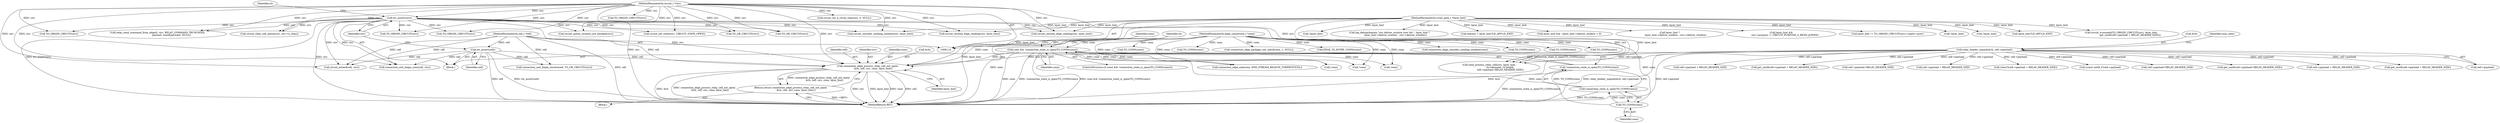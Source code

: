 digraph "0_tor_56a7c5bc15e0447203a491c1ee37de9939ad1dcd@API" {
"1000249" [label="(Call,connection_edge_process_relay_cell_not_open(\n               &rh, cell, circ, conn, layer_hint))"];
"1000141" [label="(Call,relay_header_unpack(&rh, cell->payload))"];
"1000137" [label="(Call,tor_assert(cell))"];
"1000115" [label="(MethodParameterIn,cell_t *cell)"];
"1000139" [label="(Call,tor_assert(circ))"];
"1000116" [label="(MethodParameterIn,circuit_t *circ)"];
"1000205" [label="(Call,conn && !connection_state_is_open(TO_CONN(conn)))"];
"1000209" [label="(Call,TO_CONN(conn))"];
"1000117" [label="(MethodParameterIn,edge_connection_t *conn)"];
"1000207" [label="(Call,!connection_state_is_open(TO_CONN(conn)))"];
"1000208" [label="(Call,connection_state_is_open(TO_CONN(conn)))"];
"1000118" [label="(MethodParameterIn,crypt_path_t *layer_hint)"];
"1000248" [label="(Return,return connection_edge_process_relay_cell_not_open(\n               &rh, cell, circ, conn, layer_hint);)"];
"1000208" [label="(Call,connection_state_is_open(TO_CONN(conn)))"];
"1000116" [label="(MethodParameterIn,circuit_t *circ)"];
"1000820" [label="(Call,TO_ORIGIN_CIRCUIT(circ))"];
"1000210" [label="(Identifier,conn)"];
"1000363" [label="(Call,!layer_hint)"];
"1000388" [label="(Call,log_debug(domain,\"circ deliver_window now %d.\", layer_hint ?\n                layer_hint->deliver_window : circ->deliver_window))"];
"1001064" [label="(MethodReturn,RET)"];
"1000824" [label="(Call,cell->payload + RELAY_HEADER_SIZE)"];
"1000249" [label="(Call,connection_edge_process_relay_cell_not_open(\n               &rh, cell, circ, conn, layer_hint))"];
"1000126" [label="(Call,domain = layer_hint?LD_APP:LD_EXIT)"];
"1000354" [label="(Call,layer_hint && --layer_hint->deliver_window < 0)"];
"1000391" [label="(Call,layer_hint ?\n                layer_hint->deliver_window : circ->deliver_window)"];
"1000379" [label="(Call,connection_edge_end(conn, END_STREAM_REASON_TORPROTOCOL))"];
"1000118" [label="(MethodParameterIn,crypt_path_t *layer_hint)"];
"1000763" [label="(Call,get_uint8(cell->payload + RELAY_HEADER_SIZE))"];
"1001039" [label="(Call,rend_process_relay_cell(circ, layer_hint,\n                              rh.command, rh.length,\n                              cell->payload+RELAY_HEADER_SIZE))"];
"1000925" [label="(Call,!conn)"];
"1000141" [label="(Call,relay_header_unpack(&rh, cell->payload))"];
"1000138" [label="(Identifier,cell)"];
"1000267" [label="(Call,layer_hint &&\n          circ->purpose != CIRCUIT_PURPOSE_S_REND_JOINED)"];
"1000798" [label="(Call,relay_send_command_from_edge(0, circ, RELAY_COMMAND_TRUNCATED,\n                                     payload, sizeof(payload), NULL))"];
"1000688" [label="(Call,TO_ORIGIN_CIRCUIT(circ))"];
"1000142" [label="(Call,&rh)"];
"1000465" [label="(Call,cell->payload+RELAY_HEADER_SIZE)"];
"1000206" [label="(Identifier,conn)"];
"1000207" [label="(Call,!connection_state_is_open(TO_CONN(conn)))"];
"1000383" [label="(Call,TO_CONN(conn))"];
"1000437" [label="(Call,cell->payload + RELAY_HEADER_SIZE)"];
"1000948" [label="(Call,circuit_queue_streams_are_blocked(circ))"];
"1000288" [label="(Call,layer_hint != TO_ORIGIN_CIRCUIT(circ)->cpath->prev)"];
"1000255" [label="(Identifier,layer_hint)"];
"1000435" [label="(Call,(char*)(cell->payload + RELAY_HEADER_SIZE))"];
"1000403" [label="(Call,!conn)"];
"1001010" [label="(Call,TO_OR_CIRCUIT(circ))"];
"1000204" [label="(ControlStructure,if (conn && !connection_state_is_open(TO_CONN(conn))))"];
"1000258" [label="(Identifier,rh)"];
"1000119" [label="(Block,)"];
"1000252" [label="(Identifier,cell)"];
"1000205" [label="(Call,conn && !connection_state_is_open(TO_CONN(conn)))"];
"1000666" [label="(Call,(const uint8_t*)cell->payload)"];
"1001048" [label="(Call,cell->payload+RELAY_HEADER_SIZE)"];
"1000140" [label="(Identifier,circ)"];
"1000346" [label="(Call,connection_exit_begin_conn(cell, circ))"];
"1000637" [label="(Call,circuit_extend(cell, circ))"];
"1000706" [label="(Call,TO_ORIGIN_CIRCUIT(circ))"];
"1000954" [label="(Call,TO_CONN(conn))"];
"1000248" [label="(Return,return connection_edge_process_relay_cell_not_open(\n               &rh, cell, circ, conn, layer_hint);)"];
"1000643" [label="(Call,!layer_hint)"];
"1000958" [label="(Call,connection_edge_package_raw_inbuf(conn, 1, NULL))"];
"1000494" [label="(Call,EDGE_TO_ENTRY_CONN(conn))"];
"1000253" [label="(Identifier,circ)"];
"1000117" [label="(MethodParameterIn,edge_connection_t *conn)"];
"1000464" [label="(Call,get_uint8(cell->payload+RELAY_HEADER_SIZE))"];
"1000764" [label="(Call,cell->payload + RELAY_HEADER_SIZE)"];
"1000209" [label="(Call,TO_CONN(conn))"];
"1000472" [label="(Call,!conn)"];
"1000769" [label="(Call,circuit_clear_cell_queue(circ, circ->n_chan))"];
"1000451" [label="(Call,connection_edge_consider_sending_sendme(conn))"];
"1000148" [label="(Identifier,num_seen)"];
"1000292" [label="(Call,TO_ORIGIN_CIRCUIT(circ))"];
"1000254" [label="(Identifier,conn)"];
"1001008" [label="(Call,connection_exit_begin_resolve(cell, TO_OR_CIRCUIT(circ)))"];
"1000399" [label="(Call,circuit_consider_sending_sendme(circ, layer_hint))"];
"1000536" [label="(Call,TO_CONN(conn))"];
"1000247" [label="(Block,)"];
"1000884" [label="(Call,circuit_resume_edge_reading(circ, layer_hint))"];
"1000823" [label="(Call,get_uint8(cell->payload + RELAY_HEADER_SIZE))"];
"1000919" [label="(Call,circuit_resume_edge_reading(circ, layer_hint))"];
"1000782" [label="(Call,circuit_set_n_circid_chan(circ, 0, NULL))"];
"1000115" [label="(MethodParameterIn,cell_t *cell)"];
"1000445" [label="(Call,TO_CONN(conn))"];
"1000752" [label="(Call,circuit_set_state(circ, CIRCUIT_STATE_OPEN))"];
"1000144" [label="(Call,cell->payload)"];
"1000139" [label="(Call,tor_assert(circ))"];
"1000338" [label="(Call,TO_OR_CIRCUIT(circ))"];
"1000965" [label="(Call,TO_CONN(conn))"];
"1000137" [label="(Call,tor_assert(cell))"];
"1000217" [label="(Identifier,conn)"];
"1000810" [label="(Call,!layer_hint)"];
"1000128" [label="(Call,layer_hint?LD_APP:LD_EXIT)"];
"1000819" [label="(Call,circuit_truncated(TO_ORIGIN_CIRCUIT(circ), layer_hint,\n                        get_uint8(cell->payload + RELAY_HEADER_SIZE)))"];
"1000250" [label="(Call,&rh)"];
"1000143" [label="(Identifier,rh)"];
"1000249" -> "1000248"  [label="AST: "];
"1000249" -> "1000255"  [label="CFG: "];
"1000250" -> "1000249"  [label="AST: "];
"1000252" -> "1000249"  [label="AST: "];
"1000253" -> "1000249"  [label="AST: "];
"1000254" -> "1000249"  [label="AST: "];
"1000255" -> "1000249"  [label="AST: "];
"1000248" -> "1000249"  [label="CFG: "];
"1000249" -> "1001064"  [label="DDG: circ"];
"1000249" -> "1001064"  [label="DDG: layer_hint"];
"1000249" -> "1001064"  [label="DDG: conn"];
"1000249" -> "1001064"  [label="DDG: cell"];
"1000249" -> "1001064"  [label="DDG: &rh"];
"1000249" -> "1001064"  [label="DDG: connection_edge_process_relay_cell_not_open(\n               &rh, cell, circ, conn, layer_hint)"];
"1000249" -> "1000248"  [label="DDG: connection_edge_process_relay_cell_not_open(\n               &rh, cell, circ, conn, layer_hint)"];
"1000141" -> "1000249"  [label="DDG: &rh"];
"1000137" -> "1000249"  [label="DDG: cell"];
"1000115" -> "1000249"  [label="DDG: cell"];
"1000139" -> "1000249"  [label="DDG: circ"];
"1000116" -> "1000249"  [label="DDG: circ"];
"1000205" -> "1000249"  [label="DDG: conn"];
"1000117" -> "1000249"  [label="DDG: conn"];
"1000118" -> "1000249"  [label="DDG: layer_hint"];
"1000141" -> "1000119"  [label="AST: "];
"1000141" -> "1000144"  [label="CFG: "];
"1000142" -> "1000141"  [label="AST: "];
"1000144" -> "1000141"  [label="AST: "];
"1000148" -> "1000141"  [label="CFG: "];
"1000141" -> "1001064"  [label="DDG: &rh"];
"1000141" -> "1001064"  [label="DDG: relay_header_unpack(&rh, cell->payload)"];
"1000141" -> "1001064"  [label="DDG: cell->payload"];
"1000141" -> "1000435"  [label="DDG: cell->payload"];
"1000141" -> "1000437"  [label="DDG: cell->payload"];
"1000141" -> "1000464"  [label="DDG: cell->payload"];
"1000141" -> "1000465"  [label="DDG: cell->payload"];
"1000141" -> "1000666"  [label="DDG: cell->payload"];
"1000141" -> "1000763"  [label="DDG: cell->payload"];
"1000141" -> "1000764"  [label="DDG: cell->payload"];
"1000141" -> "1000823"  [label="DDG: cell->payload"];
"1000141" -> "1000824"  [label="DDG: cell->payload"];
"1000141" -> "1001039"  [label="DDG: cell->payload"];
"1000141" -> "1001048"  [label="DDG: cell->payload"];
"1000137" -> "1000119"  [label="AST: "];
"1000137" -> "1000138"  [label="CFG: "];
"1000138" -> "1000137"  [label="AST: "];
"1000140" -> "1000137"  [label="CFG: "];
"1000137" -> "1001064"  [label="DDG: cell"];
"1000137" -> "1001064"  [label="DDG: tor_assert(cell)"];
"1000115" -> "1000137"  [label="DDG: cell"];
"1000137" -> "1000346"  [label="DDG: cell"];
"1000137" -> "1000637"  [label="DDG: cell"];
"1000137" -> "1001008"  [label="DDG: cell"];
"1000115" -> "1000114"  [label="AST: "];
"1000115" -> "1001064"  [label="DDG: cell"];
"1000115" -> "1000346"  [label="DDG: cell"];
"1000115" -> "1000637"  [label="DDG: cell"];
"1000115" -> "1001008"  [label="DDG: cell"];
"1000139" -> "1000119"  [label="AST: "];
"1000139" -> "1000140"  [label="CFG: "];
"1000140" -> "1000139"  [label="AST: "];
"1000143" -> "1000139"  [label="CFG: "];
"1000139" -> "1001064"  [label="DDG: tor_assert(circ)"];
"1000139" -> "1001064"  [label="DDG: circ"];
"1000116" -> "1000139"  [label="DDG: circ"];
"1000139" -> "1000292"  [label="DDG: circ"];
"1000139" -> "1000338"  [label="DDG: circ"];
"1000139" -> "1000346"  [label="DDG: circ"];
"1000139" -> "1000399"  [label="DDG: circ"];
"1000139" -> "1000637"  [label="DDG: circ"];
"1000139" -> "1000688"  [label="DDG: circ"];
"1000139" -> "1000752"  [label="DDG: circ"];
"1000139" -> "1000769"  [label="DDG: circ"];
"1000139" -> "1000798"  [label="DDG: circ"];
"1000139" -> "1000820"  [label="DDG: circ"];
"1000139" -> "1000884"  [label="DDG: circ"];
"1000139" -> "1000919"  [label="DDG: circ"];
"1000139" -> "1000948"  [label="DDG: circ"];
"1000139" -> "1001010"  [label="DDG: circ"];
"1000139" -> "1001039"  [label="DDG: circ"];
"1000116" -> "1000114"  [label="AST: "];
"1000116" -> "1001064"  [label="DDG: circ"];
"1000116" -> "1000292"  [label="DDG: circ"];
"1000116" -> "1000338"  [label="DDG: circ"];
"1000116" -> "1000346"  [label="DDG: circ"];
"1000116" -> "1000399"  [label="DDG: circ"];
"1000116" -> "1000637"  [label="DDG: circ"];
"1000116" -> "1000688"  [label="DDG: circ"];
"1000116" -> "1000706"  [label="DDG: circ"];
"1000116" -> "1000752"  [label="DDG: circ"];
"1000116" -> "1000769"  [label="DDG: circ"];
"1000116" -> "1000782"  [label="DDG: circ"];
"1000116" -> "1000798"  [label="DDG: circ"];
"1000116" -> "1000820"  [label="DDG: circ"];
"1000116" -> "1000884"  [label="DDG: circ"];
"1000116" -> "1000919"  [label="DDG: circ"];
"1000116" -> "1000948"  [label="DDG: circ"];
"1000116" -> "1001010"  [label="DDG: circ"];
"1000116" -> "1001039"  [label="DDG: circ"];
"1000205" -> "1000204"  [label="AST: "];
"1000205" -> "1000206"  [label="CFG: "];
"1000205" -> "1000207"  [label="CFG: "];
"1000206" -> "1000205"  [label="AST: "];
"1000207" -> "1000205"  [label="AST: "];
"1000217" -> "1000205"  [label="CFG: "];
"1000258" -> "1000205"  [label="CFG: "];
"1000205" -> "1001064"  [label="DDG: conn"];
"1000205" -> "1001064"  [label="DDG: !connection_state_is_open(TO_CONN(conn))"];
"1000205" -> "1001064"  [label="DDG: conn && !connection_state_is_open(TO_CONN(conn))"];
"1000209" -> "1000205"  [label="DDG: conn"];
"1000117" -> "1000205"  [label="DDG: conn"];
"1000207" -> "1000205"  [label="DDG: connection_state_is_open(TO_CONN(conn))"];
"1000205" -> "1000379"  [label="DDG: conn"];
"1000205" -> "1000403"  [label="DDG: conn"];
"1000205" -> "1000472"  [label="DDG: conn"];
"1000205" -> "1000925"  [label="DDG: conn"];
"1000209" -> "1000208"  [label="AST: "];
"1000209" -> "1000210"  [label="CFG: "];
"1000210" -> "1000209"  [label="AST: "];
"1000208" -> "1000209"  [label="CFG: "];
"1000209" -> "1000208"  [label="DDG: conn"];
"1000117" -> "1000209"  [label="DDG: conn"];
"1000117" -> "1000114"  [label="AST: "];
"1000117" -> "1001064"  [label="DDG: conn"];
"1000117" -> "1000379"  [label="DDG: conn"];
"1000117" -> "1000383"  [label="DDG: conn"];
"1000117" -> "1000403"  [label="DDG: conn"];
"1000117" -> "1000445"  [label="DDG: conn"];
"1000117" -> "1000451"  [label="DDG: conn"];
"1000117" -> "1000472"  [label="DDG: conn"];
"1000117" -> "1000494"  [label="DDG: conn"];
"1000117" -> "1000536"  [label="DDG: conn"];
"1000117" -> "1000925"  [label="DDG: conn"];
"1000117" -> "1000954"  [label="DDG: conn"];
"1000117" -> "1000958"  [label="DDG: conn"];
"1000117" -> "1000965"  [label="DDG: conn"];
"1000207" -> "1000208"  [label="CFG: "];
"1000208" -> "1000207"  [label="AST: "];
"1000207" -> "1001064"  [label="DDG: connection_state_is_open(TO_CONN(conn))"];
"1000208" -> "1000207"  [label="DDG: TO_CONN(conn)"];
"1000208" -> "1001064"  [label="DDG: TO_CONN(conn)"];
"1000118" -> "1000114"  [label="AST: "];
"1000118" -> "1001064"  [label="DDG: layer_hint"];
"1000118" -> "1000126"  [label="DDG: layer_hint"];
"1000118" -> "1000128"  [label="DDG: layer_hint"];
"1000118" -> "1000267"  [label="DDG: layer_hint"];
"1000118" -> "1000288"  [label="DDG: layer_hint"];
"1000118" -> "1000354"  [label="DDG: layer_hint"];
"1000118" -> "1000363"  [label="DDG: layer_hint"];
"1000118" -> "1000388"  [label="DDG: layer_hint"];
"1000118" -> "1000391"  [label="DDG: layer_hint"];
"1000118" -> "1000399"  [label="DDG: layer_hint"];
"1000118" -> "1000643"  [label="DDG: layer_hint"];
"1000118" -> "1000810"  [label="DDG: layer_hint"];
"1000118" -> "1000819"  [label="DDG: layer_hint"];
"1000118" -> "1000884"  [label="DDG: layer_hint"];
"1000118" -> "1000919"  [label="DDG: layer_hint"];
"1000118" -> "1001039"  [label="DDG: layer_hint"];
"1000248" -> "1000247"  [label="AST: "];
"1001064" -> "1000248"  [label="CFG: "];
"1000248" -> "1001064"  [label="DDG: <RET>"];
}
